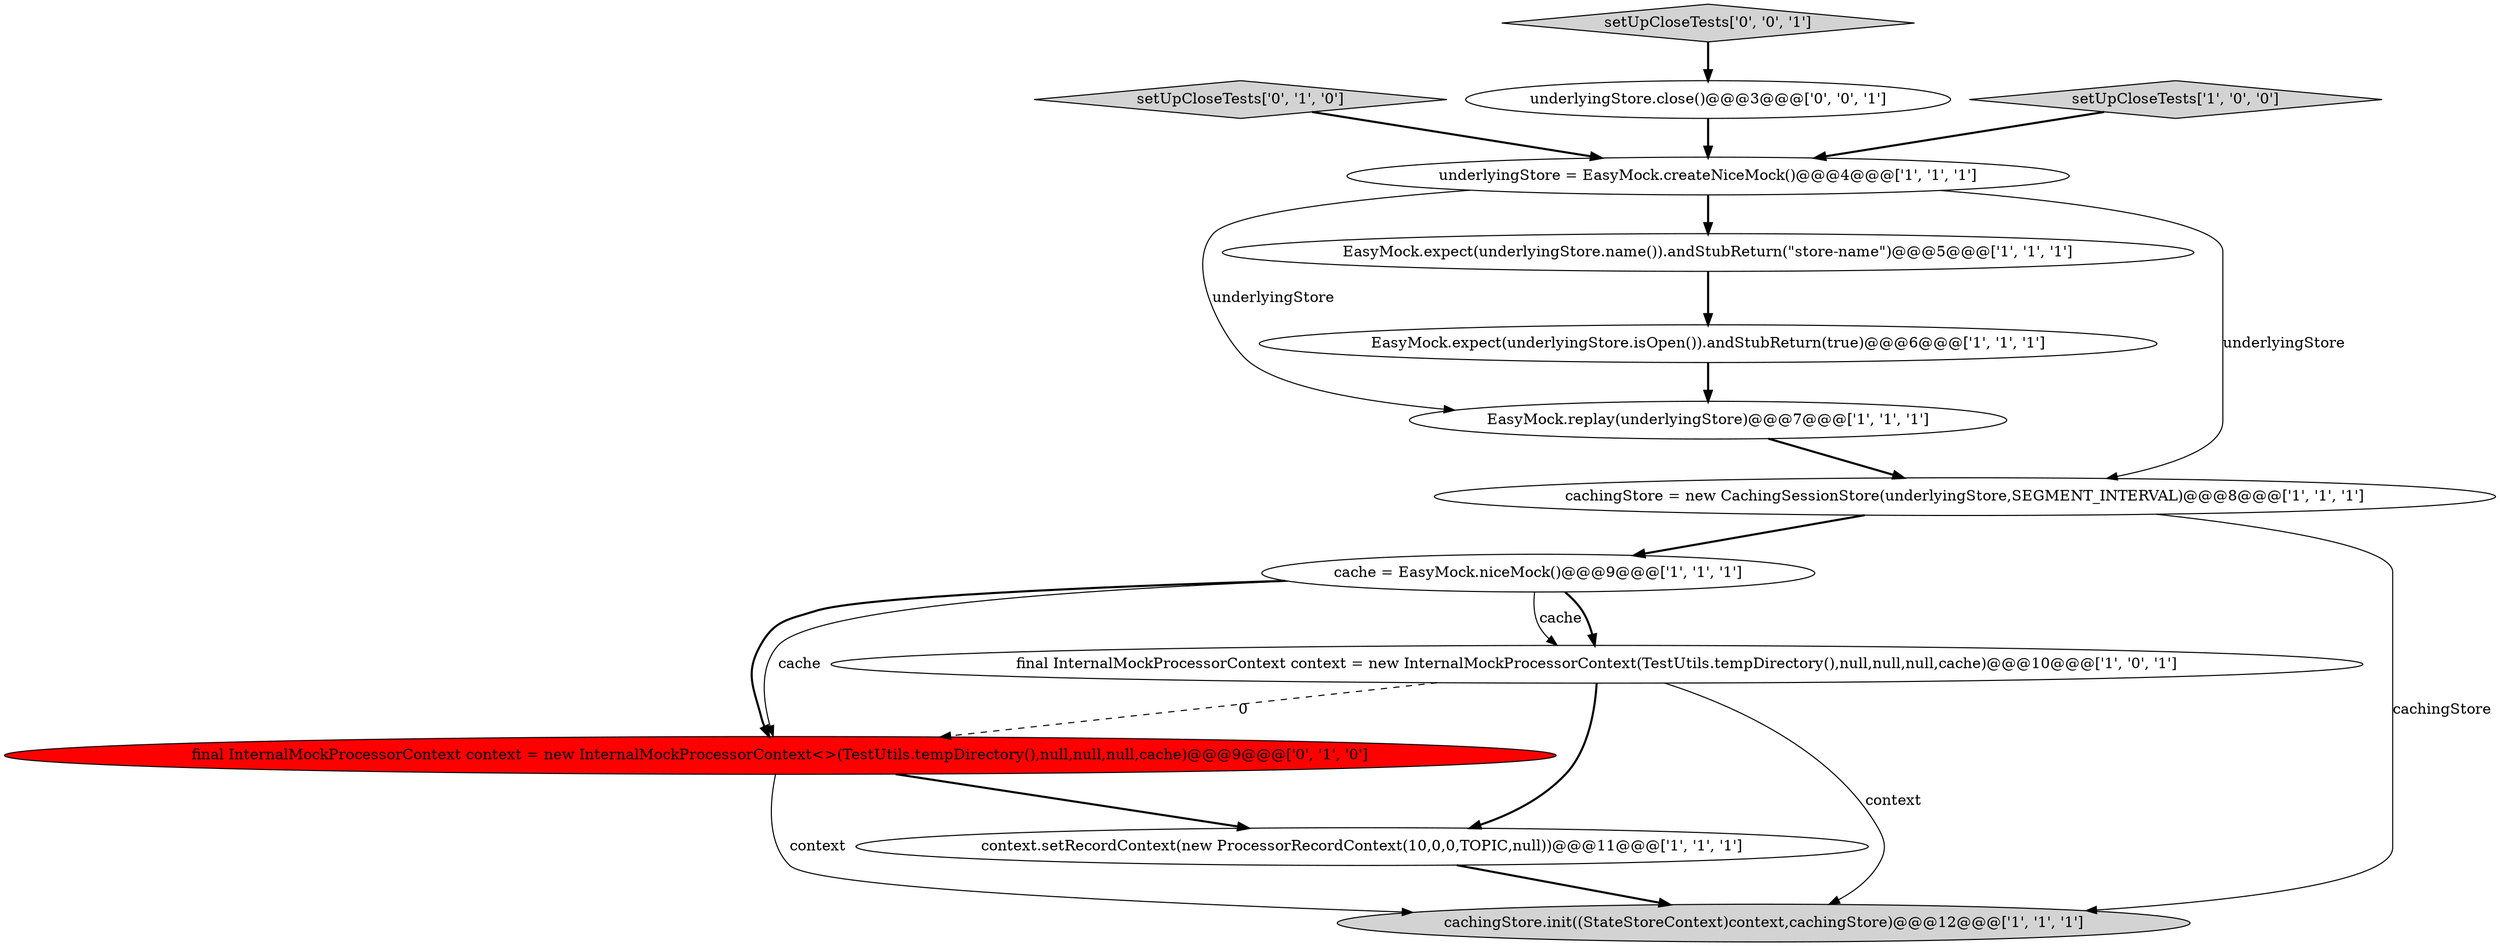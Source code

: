 digraph {
5 [style = filled, label = "EasyMock.expect(underlyingStore.name()).andStubReturn(\"store-name\")@@@5@@@['1', '1', '1']", fillcolor = white, shape = ellipse image = "AAA0AAABBB1BBB"];
6 [style = filled, label = "cache = EasyMock.niceMock()@@@9@@@['1', '1', '1']", fillcolor = white, shape = ellipse image = "AAA0AAABBB1BBB"];
10 [style = filled, label = "setUpCloseTests['0', '1', '0']", fillcolor = lightgray, shape = diamond image = "AAA0AAABBB2BBB"];
2 [style = filled, label = "EasyMock.replay(underlyingStore)@@@7@@@['1', '1', '1']", fillcolor = white, shape = ellipse image = "AAA0AAABBB1BBB"];
3 [style = filled, label = "underlyingStore = EasyMock.createNiceMock()@@@4@@@['1', '1', '1']", fillcolor = white, shape = ellipse image = "AAA0AAABBB1BBB"];
13 [style = filled, label = "underlyingStore.close()@@@3@@@['0', '0', '1']", fillcolor = white, shape = ellipse image = "AAA0AAABBB3BBB"];
7 [style = filled, label = "final InternalMockProcessorContext context = new InternalMockProcessorContext(TestUtils.tempDirectory(),null,null,null,cache)@@@10@@@['1', '0', '1']", fillcolor = white, shape = ellipse image = "AAA0AAABBB1BBB"];
12 [style = filled, label = "setUpCloseTests['0', '0', '1']", fillcolor = lightgray, shape = diamond image = "AAA0AAABBB3BBB"];
0 [style = filled, label = "EasyMock.expect(underlyingStore.isOpen()).andStubReturn(true)@@@6@@@['1', '1', '1']", fillcolor = white, shape = ellipse image = "AAA0AAABBB1BBB"];
1 [style = filled, label = "cachingStore = new CachingSessionStore(underlyingStore,SEGMENT_INTERVAL)@@@8@@@['1', '1', '1']", fillcolor = white, shape = ellipse image = "AAA0AAABBB1BBB"];
9 [style = filled, label = "setUpCloseTests['1', '0', '0']", fillcolor = lightgray, shape = diamond image = "AAA0AAABBB1BBB"];
11 [style = filled, label = "final InternalMockProcessorContext context = new InternalMockProcessorContext<>(TestUtils.tempDirectory(),null,null,null,cache)@@@9@@@['0', '1', '0']", fillcolor = red, shape = ellipse image = "AAA1AAABBB2BBB"];
8 [style = filled, label = "cachingStore.init((StateStoreContext)context,cachingStore)@@@12@@@['1', '1', '1']", fillcolor = lightgray, shape = ellipse image = "AAA0AAABBB1BBB"];
4 [style = filled, label = "context.setRecordContext(new ProcessorRecordContext(10,0,0,TOPIC,null))@@@11@@@['1', '1', '1']", fillcolor = white, shape = ellipse image = "AAA0AAABBB1BBB"];
11->8 [style = solid, label="context"];
2->1 [style = bold, label=""];
7->8 [style = solid, label="context"];
11->4 [style = bold, label=""];
0->2 [style = bold, label=""];
6->7 [style = solid, label="cache"];
7->11 [style = dashed, label="0"];
3->1 [style = solid, label="underlyingStore"];
10->3 [style = bold, label=""];
7->4 [style = bold, label=""];
1->8 [style = solid, label="cachingStore"];
12->13 [style = bold, label=""];
3->5 [style = bold, label=""];
1->6 [style = bold, label=""];
13->3 [style = bold, label=""];
5->0 [style = bold, label=""];
6->11 [style = solid, label="cache"];
6->11 [style = bold, label=""];
9->3 [style = bold, label=""];
4->8 [style = bold, label=""];
3->2 [style = solid, label="underlyingStore"];
6->7 [style = bold, label=""];
}
